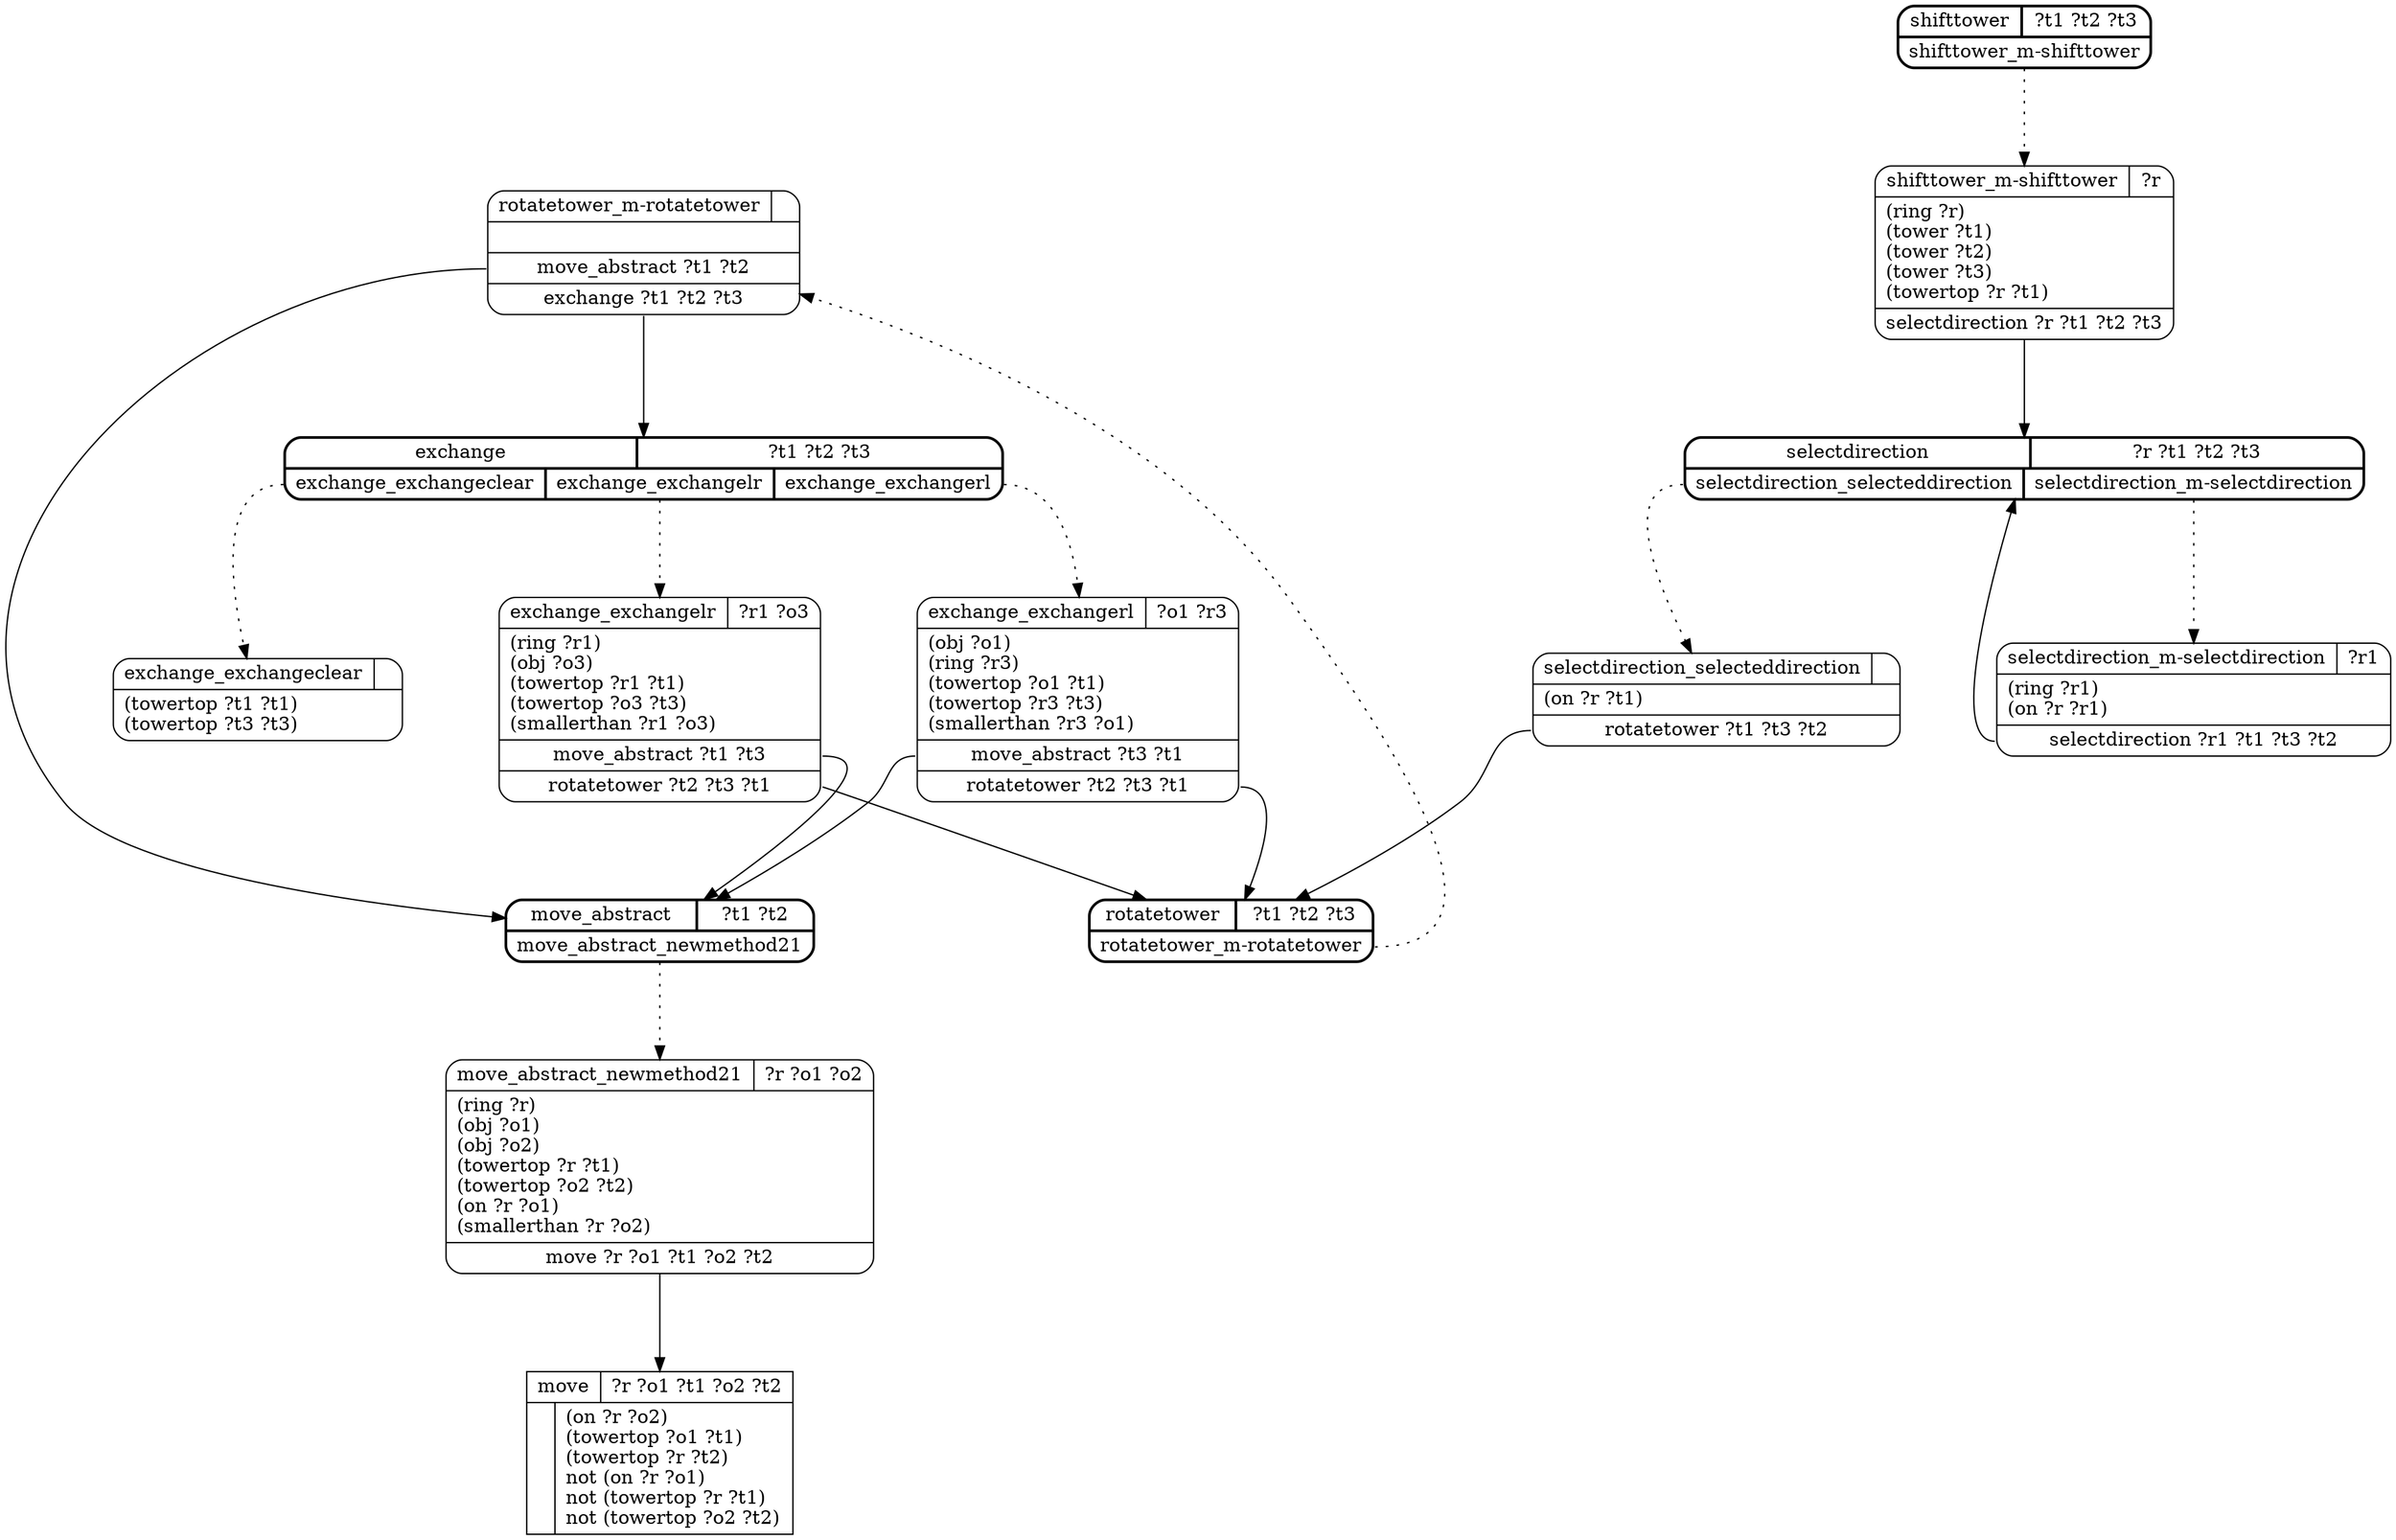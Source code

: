 // Generated by Hype
digraph "towers" {
  nodesep=1
  ranksep=1
  // Operators
  node [shape=record]
  "move" [
    label="{{\N|?r ?o1 ?t1 ?o2 ?t2}|{|(on ?r ?o2)\l(towertop ?o1 ?t1)\l(towertop ?r ?t2)\lnot (on ?r ?o1)\lnot (towertop ?r ?t1)\lnot (towertop ?o2 ?t2)\l}}"
  ]
  // Methods
  node [shape=Mrecord]
  "shifttower" [
    style=bold
    label="{{\N|?t1 ?t2 ?t3}|{<0>shifttower_m-shifttower}}"
  ]
  "shifttower_m-shifttower" [
    label="{{\N|?r}|(ring ?r)\l(tower ?t1)\l(tower ?t2)\l(tower ?t3)\l(towertop ?r ?t1)\l|<0>selectdirection ?r ?t1 ?t2 ?t3}"
  ]
  "shifttower":0 -> "shifttower_m-shifttower" [style=dotted]
  "shifttower_m-shifttower":0 -> "selectdirection"
  "selectdirection" [
    style=bold
    label="{{\N|?r ?t1 ?t2 ?t3}|{<0>selectdirection_selecteddirection|<1>selectdirection_m-selectdirection}}"
  ]
  "selectdirection_selecteddirection" [
    label="{{\N|}|(on ?r ?t1)\l|<0>rotatetower ?t1 ?t3 ?t2}"
  ]
  "selectdirection":0 -> "selectdirection_selecteddirection" [style=dotted]
  "selectdirection_selecteddirection":0 -> "rotatetower"
  "selectdirection_m-selectdirection" [
    label="{{\N|?r1}|(ring ?r1)\l(on ?r ?r1)\l|<0>selectdirection ?r1 ?t1 ?t3 ?t2}"
  ]
  "selectdirection":1 -> "selectdirection_m-selectdirection" [style=dotted]
  "selectdirection_m-selectdirection":0 -> "selectdirection"
  "rotatetower" [
    style=bold
    label="{{\N|?t1 ?t2 ?t3}|{<0>rotatetower_m-rotatetower}}"
  ]
  "rotatetower_m-rotatetower" [
    label="{{\N|}||<0>move_abstract ?t1 ?t2|<1>exchange ?t1 ?t2 ?t3}"
  ]
  "rotatetower":0 -> "rotatetower_m-rotatetower" [style=dotted]
  "rotatetower_m-rotatetower":0 -> "move_abstract"
  "rotatetower_m-rotatetower":1 -> "exchange"
  "exchange" [
    style=bold
    label="{{\N|?t1 ?t2 ?t3}|{<0>exchange_exchangeclear|<1>exchange_exchangelr|<2>exchange_exchangerl}}"
  ]
  "exchange_exchangeclear" [
    label="{{\N|}|(towertop ?t1 ?t1)\l(towertop ?t3 ?t3)\l}"
  ]
  "exchange":0 -> "exchange_exchangeclear" [style=dotted]
  "exchange_exchangelr" [
    label="{{\N|?r1 ?o3}|(ring ?r1)\l(obj ?o3)\l(towertop ?r1 ?t1)\l(towertop ?o3 ?t3)\l(smallerthan ?r1 ?o3)\l|<0>move_abstract ?t1 ?t3|<1>rotatetower ?t2 ?t3 ?t1}"
  ]
  "exchange":1 -> "exchange_exchangelr" [style=dotted]
  "exchange_exchangelr":0 -> "move_abstract"
  "exchange_exchangelr":1 -> "rotatetower"
  "exchange_exchangerl" [
    label="{{\N|?o1 ?r3}|(obj ?o1)\l(ring ?r3)\l(towertop ?o1 ?t1)\l(towertop ?r3 ?t3)\l(smallerthan ?r3 ?o1)\l|<0>move_abstract ?t3 ?t1|<1>rotatetower ?t2 ?t3 ?t1}"
  ]
  "exchange":2 -> "exchange_exchangerl" [style=dotted]
  "exchange_exchangerl":0 -> "move_abstract"
  "exchange_exchangerl":1 -> "rotatetower"
  "move_abstract" [
    style=bold
    label="{{\N|?t1 ?t2}|{<0>move_abstract_newmethod21}}"
  ]
  "move_abstract_newmethod21" [
    label="{{\N|?r ?o1 ?o2}|(ring ?r)\l(obj ?o1)\l(obj ?o2)\l(towertop ?r ?t1)\l(towertop ?o2 ?t2)\l(on ?r ?o1)\l(smallerthan ?r ?o2)\l|<0>move ?r ?o1 ?t1 ?o2 ?t2}"
  ]
  "move_abstract":0 -> "move_abstract_newmethod21" [style=dotted]
  "move_abstract_newmethod21":0 -> "move"
}